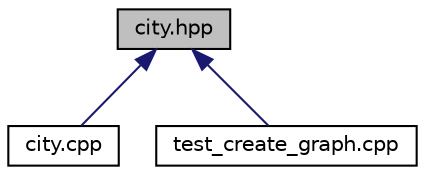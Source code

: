 digraph "city.hpp"
{
 // LATEX_PDF_SIZE
  edge [fontname="Helvetica",fontsize="10",labelfontname="Helvetica",labelfontsize="10"];
  node [fontname="Helvetica",fontsize="10",shape=record];
  Node1 [label="city.hpp",height=0.2,width=0.4,color="black", fillcolor="grey75", style="filled", fontcolor="black",tooltip=" "];
  Node1 -> Node2 [dir="back",color="midnightblue",fontsize="10",style="solid"];
  Node2 [label="city.cpp",height=0.2,width=0.4,color="black", fillcolor="white", style="filled",URL="$city_8cpp.html",tooltip=" "];
  Node1 -> Node3 [dir="back",color="midnightblue",fontsize="10",style="solid"];
  Node3 [label="test_create_graph.cpp",height=0.2,width=0.4,color="black", fillcolor="white", style="filled",URL="$test__create__graph_8cpp.html",tooltip=" "];
}
